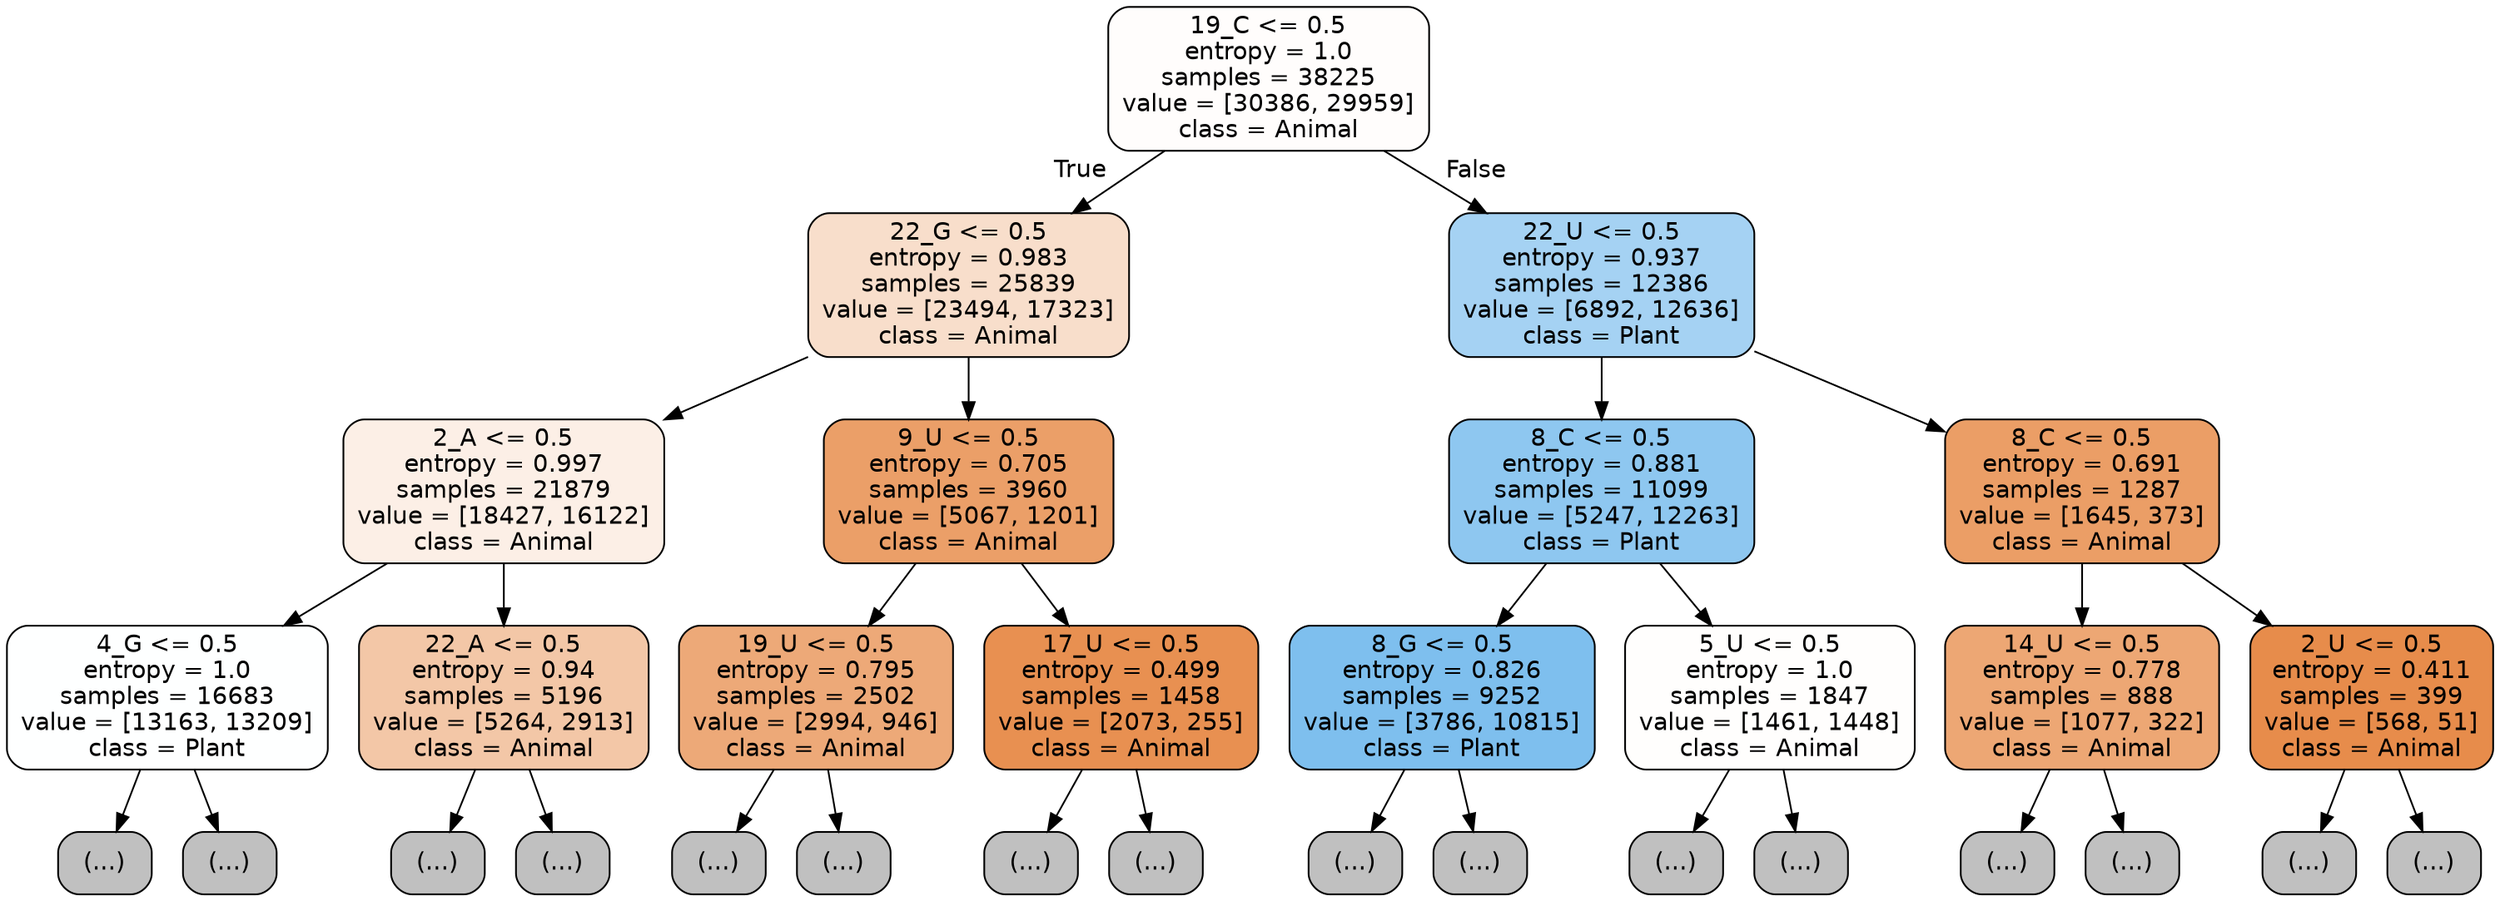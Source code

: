 digraph Tree {
node [shape=box, style="filled, rounded", color="black", fontname="helvetica"] ;
edge [fontname="helvetica"] ;
0 [label="19_C <= 0.5\nentropy = 1.0\nsamples = 38225\nvalue = [30386, 29959]\nclass = Animal", fillcolor="#fffdfc"] ;
1 [label="22_G <= 0.5\nentropy = 0.983\nsamples = 25839\nvalue = [23494, 17323]\nclass = Animal", fillcolor="#f8decb"] ;
0 -> 1 [labeldistance=2.5, labelangle=45, headlabel="True"] ;
2 [label="2_A <= 0.5\nentropy = 0.997\nsamples = 21879\nvalue = [18427, 16122]\nclass = Animal", fillcolor="#fcefe6"] ;
1 -> 2 ;
3 [label="4_G <= 0.5\nentropy = 1.0\nsamples = 16683\nvalue = [13163, 13209]\nclass = Plant", fillcolor="#feffff"] ;
2 -> 3 ;
4 [label="(...)", fillcolor="#C0C0C0"] ;
3 -> 4 ;
5841 [label="(...)", fillcolor="#C0C0C0"] ;
3 -> 5841 ;
8466 [label="22_A <= 0.5\nentropy = 0.94\nsamples = 5196\nvalue = [5264, 2913]\nclass = Animal", fillcolor="#f3c7a7"] ;
2 -> 8466 ;
8467 [label="(...)", fillcolor="#C0C0C0"] ;
8466 -> 8467 ;
10698 [label="(...)", fillcolor="#C0C0C0"] ;
8466 -> 10698 ;
11043 [label="9_U <= 0.5\nentropy = 0.705\nsamples = 3960\nvalue = [5067, 1201]\nclass = Animal", fillcolor="#eb9f68"] ;
1 -> 11043 ;
11044 [label="19_U <= 0.5\nentropy = 0.795\nsamples = 2502\nvalue = [2994, 946]\nclass = Animal", fillcolor="#eda978"] ;
11043 -> 11044 ;
11045 [label="(...)", fillcolor="#C0C0C0"] ;
11044 -> 11045 ;
11748 [label="(...)", fillcolor="#C0C0C0"] ;
11044 -> 11748 ;
12129 [label="17_U <= 0.5\nentropy = 0.499\nsamples = 1458\nvalue = [2073, 255]\nclass = Animal", fillcolor="#e89051"] ;
11043 -> 12129 ;
12130 [label="(...)", fillcolor="#C0C0C0"] ;
12129 -> 12130 ;
12413 [label="(...)", fillcolor="#C0C0C0"] ;
12129 -> 12413 ;
12532 [label="22_U <= 0.5\nentropy = 0.937\nsamples = 12386\nvalue = [6892, 12636]\nclass = Plant", fillcolor="#a5d2f3"] ;
0 -> 12532 [labeldistance=2.5, labelangle=-45, headlabel="False"] ;
12533 [label="8_C <= 0.5\nentropy = 0.881\nsamples = 11099\nvalue = [5247, 12263]\nclass = Plant", fillcolor="#8ec7f0"] ;
12532 -> 12533 ;
12534 [label="8_G <= 0.5\nentropy = 0.826\nsamples = 9252\nvalue = [3786, 10815]\nclass = Plant", fillcolor="#7ebfee"] ;
12533 -> 12534 ;
12535 [label="(...)", fillcolor="#C0C0C0"] ;
12534 -> 12535 ;
14442 [label="(...)", fillcolor="#C0C0C0"] ;
12534 -> 14442 ;
15373 [label="5_U <= 0.5\nentropy = 1.0\nsamples = 1847\nvalue = [1461, 1448]\nclass = Animal", fillcolor="#fffefd"] ;
12533 -> 15373 ;
15374 [label="(...)", fillcolor="#C0C0C0"] ;
15373 -> 15374 ;
16001 [label="(...)", fillcolor="#C0C0C0"] ;
15373 -> 16001 ;
16222 [label="8_C <= 0.5\nentropy = 0.691\nsamples = 1287\nvalue = [1645, 373]\nclass = Animal", fillcolor="#eb9e66"] ;
12532 -> 16222 ;
16223 [label="14_U <= 0.5\nentropy = 0.778\nsamples = 888\nvalue = [1077, 322]\nclass = Animal", fillcolor="#eda774"] ;
16222 -> 16223 ;
16224 [label="(...)", fillcolor="#C0C0C0"] ;
16223 -> 16224 ;
16513 [label="(...)", fillcolor="#C0C0C0"] ;
16223 -> 16513 ;
16618 [label="2_U <= 0.5\nentropy = 0.411\nsamples = 399\nvalue = [568, 51]\nclass = Animal", fillcolor="#e78c4b"] ;
16222 -> 16618 ;
16619 [label="(...)", fillcolor="#C0C0C0"] ;
16618 -> 16619 ;
16686 [label="(...)", fillcolor="#C0C0C0"] ;
16618 -> 16686 ;
}